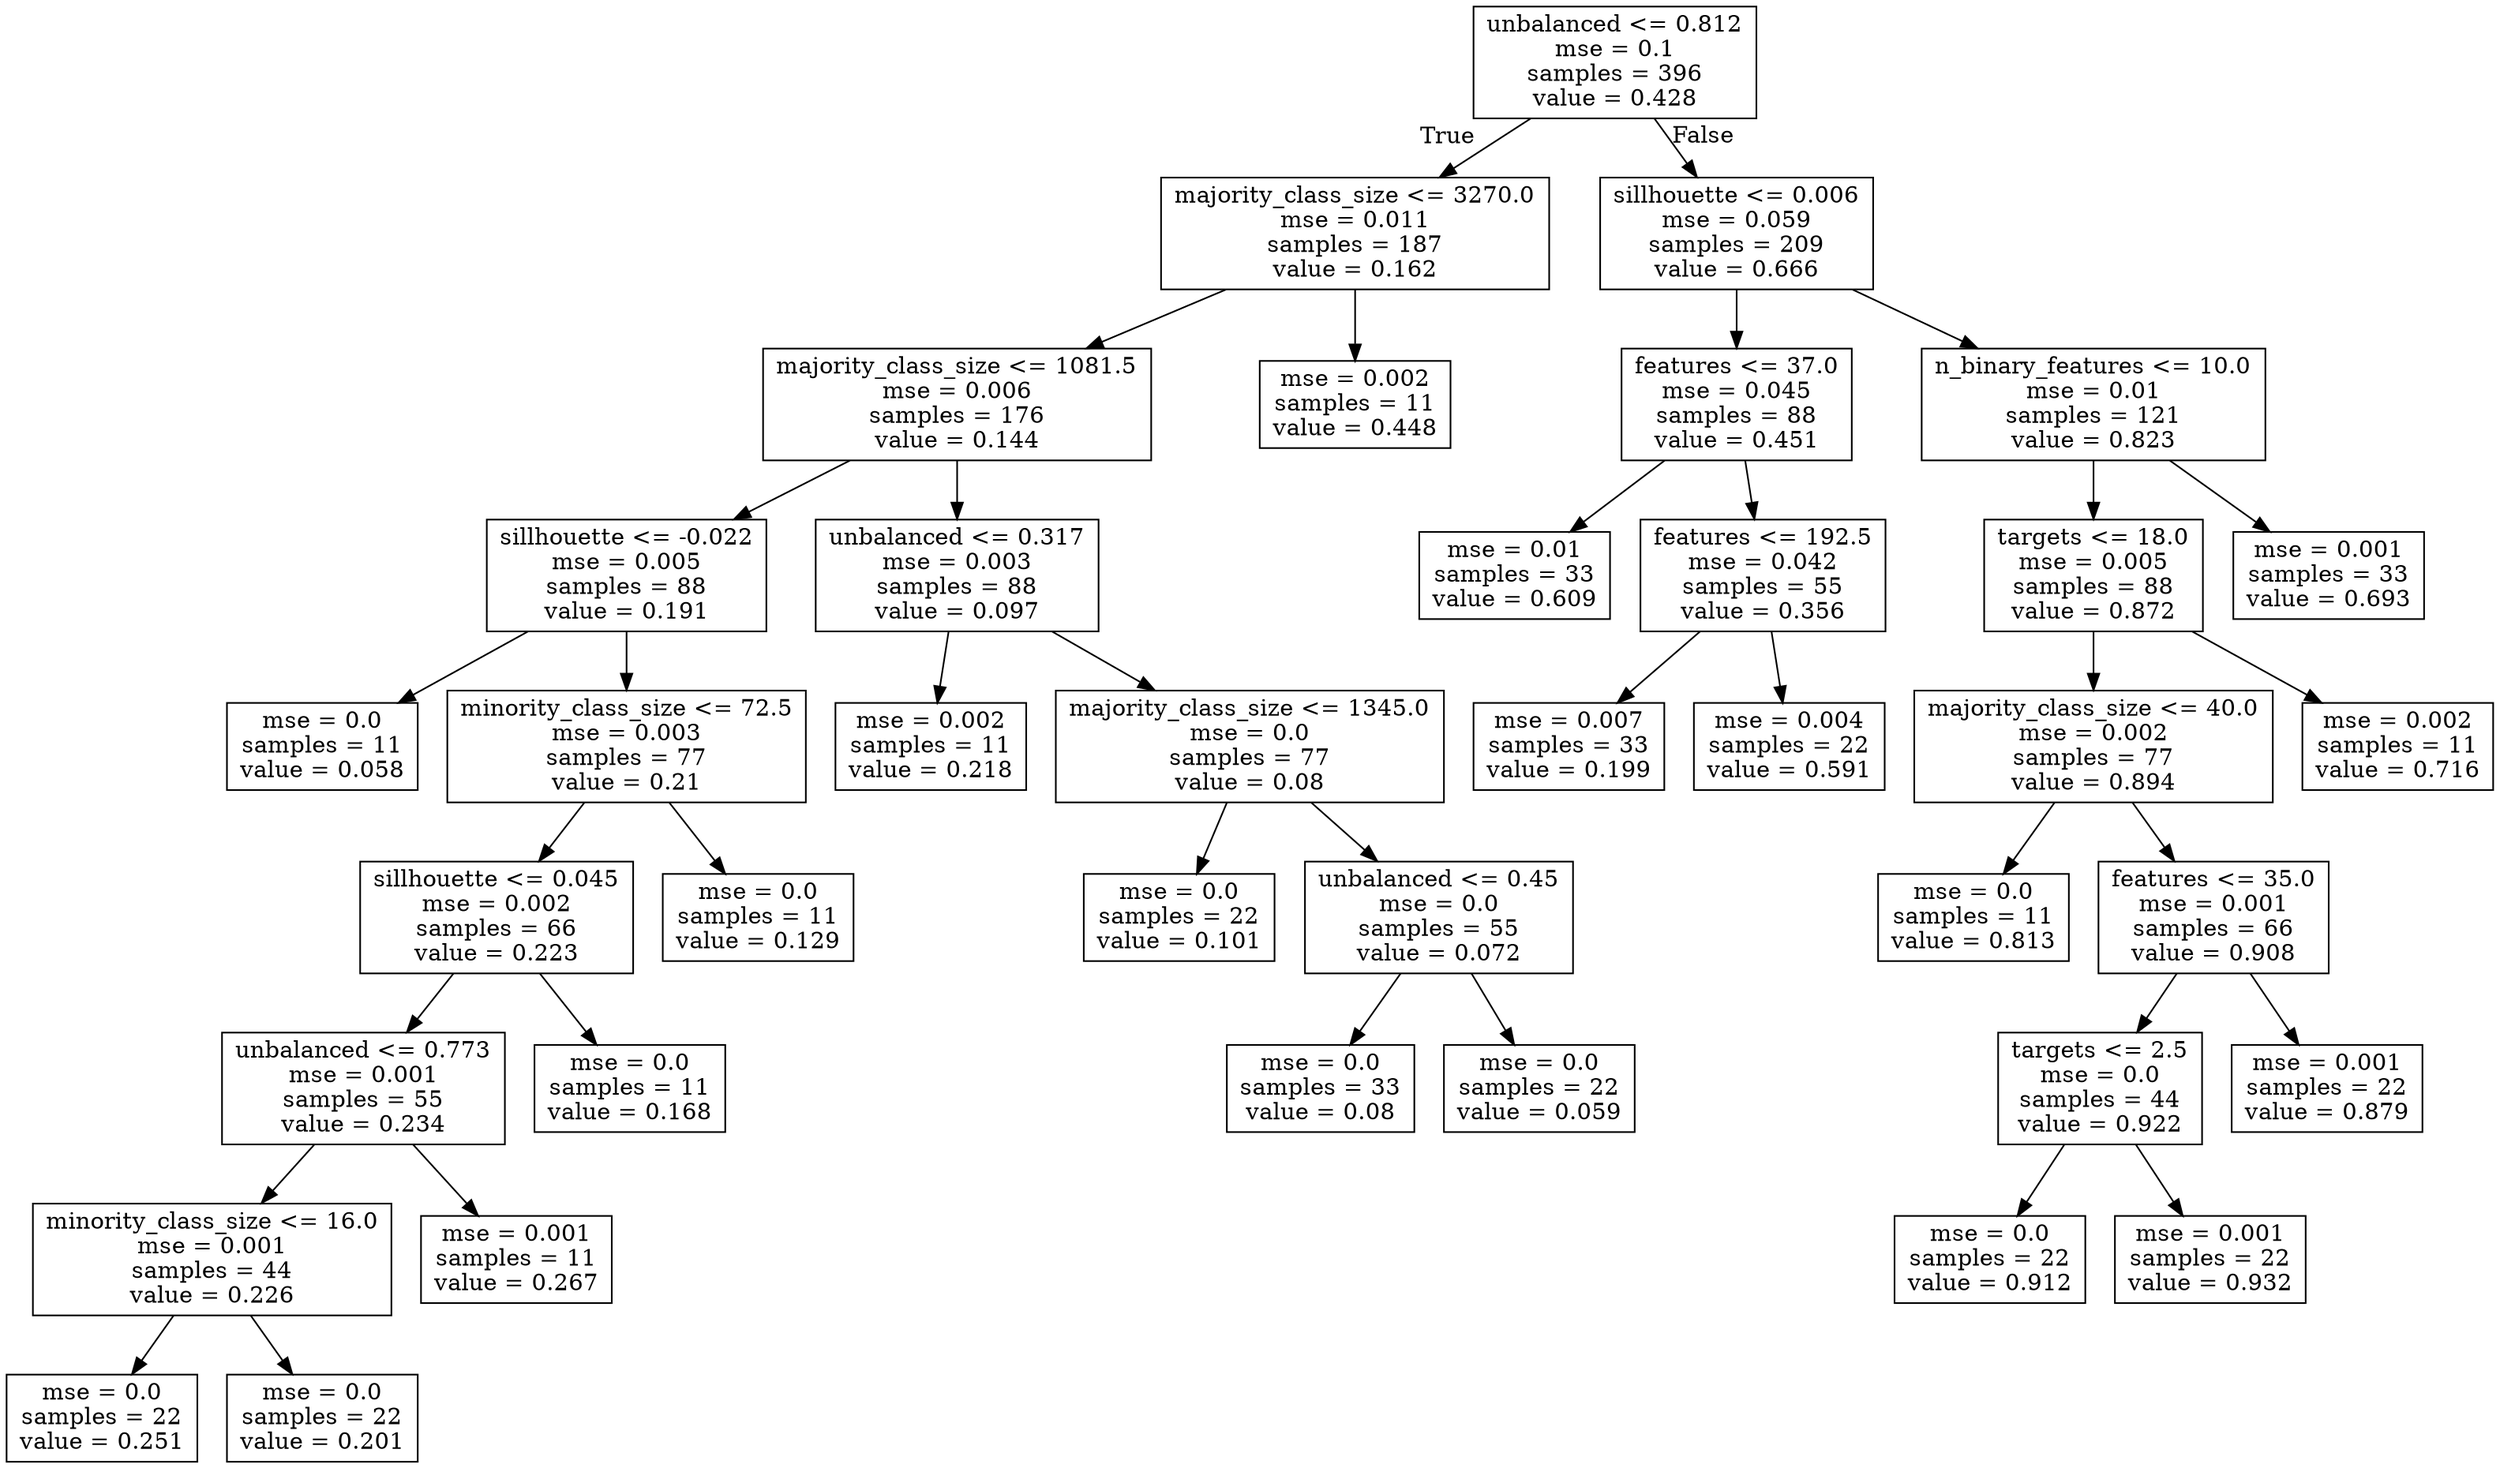 digraph Tree {
node [shape=box] ;
0 [label="unbalanced <= 0.812\nmse = 0.1\nsamples = 396\nvalue = 0.428"] ;
1 [label="majority_class_size <= 3270.0\nmse = 0.011\nsamples = 187\nvalue = 0.162"] ;
0 -> 1 [labeldistance=2.5, labelangle=45, headlabel="True"] ;
2 [label="majority_class_size <= 1081.5\nmse = 0.006\nsamples = 176\nvalue = 0.144"] ;
1 -> 2 ;
3 [label="sillhouette <= -0.022\nmse = 0.005\nsamples = 88\nvalue = 0.191"] ;
2 -> 3 ;
4 [label="mse = 0.0\nsamples = 11\nvalue = 0.058"] ;
3 -> 4 ;
5 [label="minority_class_size <= 72.5\nmse = 0.003\nsamples = 77\nvalue = 0.21"] ;
3 -> 5 ;
6 [label="sillhouette <= 0.045\nmse = 0.002\nsamples = 66\nvalue = 0.223"] ;
5 -> 6 ;
7 [label="unbalanced <= 0.773\nmse = 0.001\nsamples = 55\nvalue = 0.234"] ;
6 -> 7 ;
8 [label="minority_class_size <= 16.0\nmse = 0.001\nsamples = 44\nvalue = 0.226"] ;
7 -> 8 ;
9 [label="mse = 0.0\nsamples = 22\nvalue = 0.251"] ;
8 -> 9 ;
10 [label="mse = 0.0\nsamples = 22\nvalue = 0.201"] ;
8 -> 10 ;
11 [label="mse = 0.001\nsamples = 11\nvalue = 0.267"] ;
7 -> 11 ;
12 [label="mse = 0.0\nsamples = 11\nvalue = 0.168"] ;
6 -> 12 ;
13 [label="mse = 0.0\nsamples = 11\nvalue = 0.129"] ;
5 -> 13 ;
14 [label="unbalanced <= 0.317\nmse = 0.003\nsamples = 88\nvalue = 0.097"] ;
2 -> 14 ;
15 [label="mse = 0.002\nsamples = 11\nvalue = 0.218"] ;
14 -> 15 ;
16 [label="majority_class_size <= 1345.0\nmse = 0.0\nsamples = 77\nvalue = 0.08"] ;
14 -> 16 ;
17 [label="mse = 0.0\nsamples = 22\nvalue = 0.101"] ;
16 -> 17 ;
18 [label="unbalanced <= 0.45\nmse = 0.0\nsamples = 55\nvalue = 0.072"] ;
16 -> 18 ;
19 [label="mse = 0.0\nsamples = 33\nvalue = 0.08"] ;
18 -> 19 ;
20 [label="mse = 0.0\nsamples = 22\nvalue = 0.059"] ;
18 -> 20 ;
21 [label="mse = 0.002\nsamples = 11\nvalue = 0.448"] ;
1 -> 21 ;
22 [label="sillhouette <= 0.006\nmse = 0.059\nsamples = 209\nvalue = 0.666"] ;
0 -> 22 [labeldistance=2.5, labelangle=-45, headlabel="False"] ;
23 [label="features <= 37.0\nmse = 0.045\nsamples = 88\nvalue = 0.451"] ;
22 -> 23 ;
24 [label="mse = 0.01\nsamples = 33\nvalue = 0.609"] ;
23 -> 24 ;
25 [label="features <= 192.5\nmse = 0.042\nsamples = 55\nvalue = 0.356"] ;
23 -> 25 ;
26 [label="mse = 0.007\nsamples = 33\nvalue = 0.199"] ;
25 -> 26 ;
27 [label="mse = 0.004\nsamples = 22\nvalue = 0.591"] ;
25 -> 27 ;
28 [label="n_binary_features <= 10.0\nmse = 0.01\nsamples = 121\nvalue = 0.823"] ;
22 -> 28 ;
29 [label="targets <= 18.0\nmse = 0.005\nsamples = 88\nvalue = 0.872"] ;
28 -> 29 ;
30 [label="majority_class_size <= 40.0\nmse = 0.002\nsamples = 77\nvalue = 0.894"] ;
29 -> 30 ;
31 [label="mse = 0.0\nsamples = 11\nvalue = 0.813"] ;
30 -> 31 ;
32 [label="features <= 35.0\nmse = 0.001\nsamples = 66\nvalue = 0.908"] ;
30 -> 32 ;
33 [label="targets <= 2.5\nmse = 0.0\nsamples = 44\nvalue = 0.922"] ;
32 -> 33 ;
34 [label="mse = 0.0\nsamples = 22\nvalue = 0.912"] ;
33 -> 34 ;
35 [label="mse = 0.001\nsamples = 22\nvalue = 0.932"] ;
33 -> 35 ;
36 [label="mse = 0.001\nsamples = 22\nvalue = 0.879"] ;
32 -> 36 ;
37 [label="mse = 0.002\nsamples = 11\nvalue = 0.716"] ;
29 -> 37 ;
38 [label="mse = 0.001\nsamples = 33\nvalue = 0.693"] ;
28 -> 38 ;
}